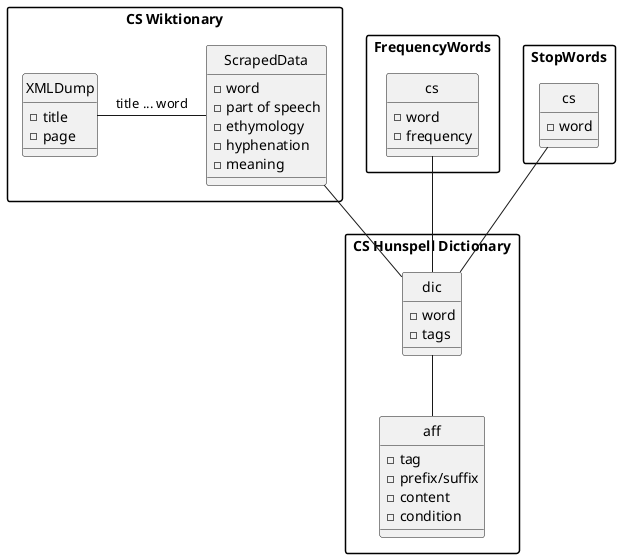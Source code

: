 @startuml
' skinparam handwritten true
skinparam monochrome true
hide circle
skinparam packageStyle rectangle

package "CS Wiktionary" as Wiktionary {
  class XMLDump {
    - title
    - page
  }
  class ScrapedData {
    - word
    - part of speech
    - ethymology
    - hyphenation
    - meaning
  }
  XMLDump -right- ScrapedData: title ... word
}



package "CS Hunspell Dictionary" as Hunspell {
  class dic {
    - word
    - tags
  }
  class aff {
    - tag
    - prefix/suffix
    - content
    - condition
  }
  dic -- aff
}

package FrequencyWords {
  class "cs" as FrequencyWordsCs {
    - word
    - frequency
  }
}

package StopWords {
  class "cs" as StopWordsCs {
    - word
  }
}

ScrapedData -- dic
StopWordsCs -- dic
FrequencyWordsCs -- dic

@enduml
